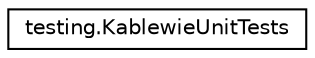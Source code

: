 digraph "Graphical Class Hierarchy"
{
  edge [fontname="Helvetica",fontsize="10",labelfontname="Helvetica",labelfontsize="10"];
  node [fontname="Helvetica",fontsize="10",shape=record];
  rankdir="LR";
  Node1 [label="testing.KablewieUnitTests",height=0.2,width=0.4,color="black", fillcolor="white", style="filled",URL="$classtesting_1_1_kablewie_unit_tests.html",tooltip="Tests Kablewie class. "];
}
